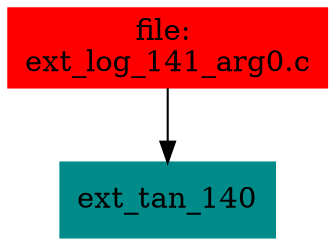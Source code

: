digraph G {
node [shape=box]

0 [label="file: 
ext_log_141_arg0.c",color=red, style=filled]
1 [label="ext_tan_140",color=cyan4, style=filled]
0 -> 1


}

